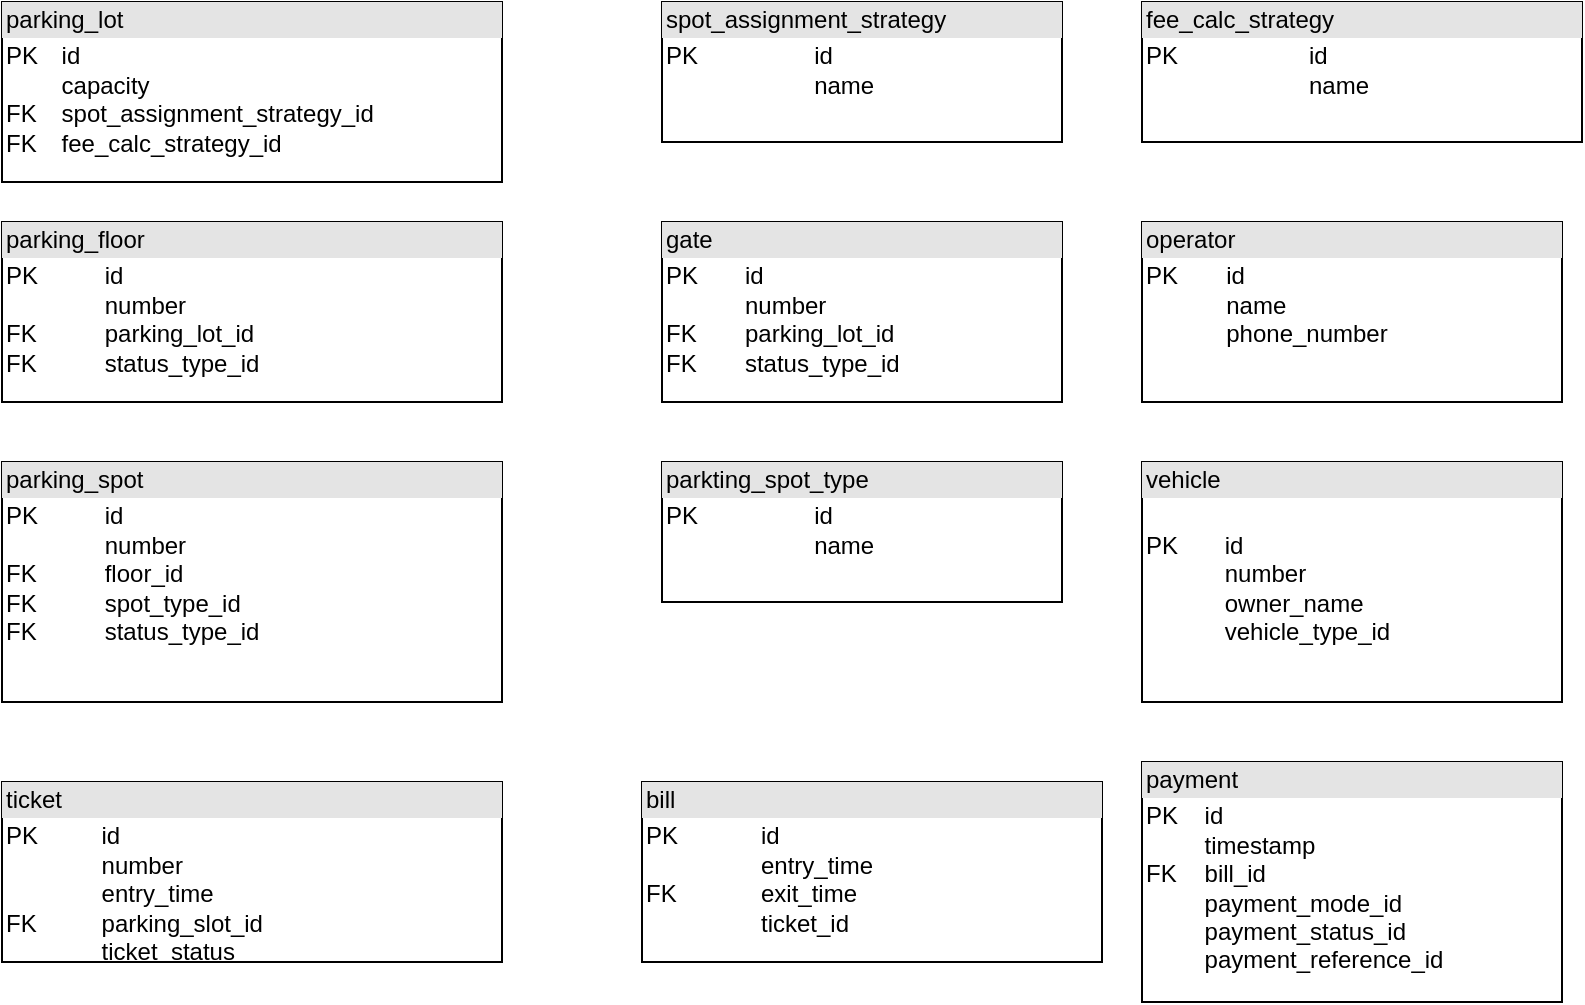 <mxfile version="23.1.1" type="device">
  <diagram name="Page-1" id="s0Cq3FbCwCDTGGkv9md5">
    <mxGraphModel dx="2261" dy="795" grid="1" gridSize="10" guides="1" tooltips="1" connect="1" arrows="1" fold="1" page="1" pageScale="1" pageWidth="827" pageHeight="1169" math="0" shadow="0">
      <root>
        <mxCell id="0" />
        <mxCell id="1" parent="0" />
        <mxCell id="mLb-JtUM6yK8Hnpxc0uU-17" value="&lt;div style=&quot;box-sizing:border-box;width:100%;background:#e4e4e4;padding:2px;&quot;&gt;parking_lot&lt;/div&gt;&lt;table style=&quot;width:100%;font-size:1em;&quot; cellpadding=&quot;2&quot; cellspacing=&quot;0&quot;&gt;&lt;tbody&gt;&lt;tr&gt;&lt;td&gt;PK&lt;br&gt;&lt;br&gt;FK&lt;br&gt;FK&lt;br&gt;&lt;br&gt;&lt;/td&gt;&lt;td&gt;id&lt;br&gt;capacity&lt;br&gt;spot_assignment_strategy_id&lt;br&gt;fee_calc_strategy_id&lt;br&gt;&lt;br&gt;&lt;/td&gt;&lt;/tr&gt;&lt;/tbody&gt;&lt;/table&gt;" style="verticalAlign=top;align=left;overflow=fill;html=1;whiteSpace=wrap;" parent="1" vertex="1">
          <mxGeometry x="-780" y="90" width="250" height="90" as="geometry" />
        </mxCell>
        <mxCell id="mLb-JtUM6yK8Hnpxc0uU-40" value="&lt;div style=&quot;box-sizing:border-box;width:100%;background:#e4e4e4;padding:2px;&quot;&gt;parking_floor&lt;/div&gt;&lt;table style=&quot;width:100%;font-size:1em;&quot; cellpadding=&quot;2&quot; cellspacing=&quot;0&quot;&gt;&lt;tbody&gt;&lt;tr&gt;&lt;td&gt;PK&lt;br&gt;&lt;br&gt;FK&lt;br&gt;FK&lt;br&gt;&lt;br&gt;&lt;/td&gt;&lt;td&gt;id&lt;br&gt;number&lt;br&gt;parking_lot_id&lt;br&gt;status_type_id&lt;br&gt;&lt;br&gt;&lt;/td&gt;&lt;/tr&gt;&lt;/tbody&gt;&lt;/table&gt;" style="verticalAlign=top;align=left;overflow=fill;html=1;whiteSpace=wrap;" parent="1" vertex="1">
          <mxGeometry x="-780" y="200" width="250" height="90" as="geometry" />
        </mxCell>
        <mxCell id="mLb-JtUM6yK8Hnpxc0uU-41" value="&lt;div style=&quot;box-sizing:border-box;width:100%;background:#e4e4e4;padding:2px;&quot;&gt;gate&lt;/div&gt;&lt;table style=&quot;width:100%;font-size:1em;&quot; cellpadding=&quot;2&quot; cellspacing=&quot;0&quot;&gt;&lt;tbody&gt;&lt;tr&gt;&lt;td&gt;PK&lt;br&gt;&lt;br&gt;FK&lt;br&gt;FK&lt;br&gt;&lt;br&gt;&lt;/td&gt;&lt;td&gt;id&lt;br&gt;number&lt;br&gt;parking_lot_id&lt;br&gt;status_type_id&lt;br&gt;&lt;br&gt;&lt;/td&gt;&lt;/tr&gt;&lt;/tbody&gt;&lt;/table&gt;" style="verticalAlign=top;align=left;overflow=fill;html=1;whiteSpace=wrap;" parent="1" vertex="1">
          <mxGeometry x="-450" y="200" width="200" height="90" as="geometry" />
        </mxCell>
        <mxCell id="mLb-JtUM6yK8Hnpxc0uU-42" value="&lt;div style=&quot;box-sizing:border-box;width:100%;background:#e4e4e4;padding:2px;&quot;&gt;parking_spot&lt;/div&gt;&lt;table style=&quot;width:100%;font-size:1em;&quot; cellpadding=&quot;2&quot; cellspacing=&quot;0&quot;&gt;&lt;tbody&gt;&lt;tr&gt;&lt;td&gt;PK&lt;br&gt;&lt;br&gt;FK&lt;br&gt;FK&lt;br&gt;FK&lt;br&gt;&lt;br&gt;&lt;/td&gt;&lt;td&gt;id&lt;br&gt;number&lt;br&gt;floor_id&lt;br&gt;spot_type_id&lt;br&gt;status_type_id&lt;br&gt;&lt;br&gt;&lt;/td&gt;&lt;/tr&gt;&lt;/tbody&gt;&lt;/table&gt;" style="verticalAlign=top;align=left;overflow=fill;html=1;whiteSpace=wrap;" parent="1" vertex="1">
          <mxGeometry x="-780" y="320" width="250" height="120" as="geometry" />
        </mxCell>
        <mxCell id="mLb-JtUM6yK8Hnpxc0uU-43" value="&lt;div style=&quot;box-sizing:border-box;width:100%;background:#e4e4e4;padding:2px;&quot;&gt;vehicle&lt;/div&gt;&lt;table style=&quot;width:100%;font-size:1em;&quot; cellpadding=&quot;2&quot; cellspacing=&quot;0&quot;&gt;&lt;tbody&gt;&lt;tr&gt;&lt;td&gt;PK&lt;br&gt;&lt;br&gt;&lt;br&gt;&lt;br&gt;&lt;br&gt;&lt;br&gt;&lt;/td&gt;&lt;td&gt;&lt;br&gt;id&lt;br&gt;number&lt;br&gt;owner_name&lt;br&gt;vehicle_type_id&lt;br&gt;&lt;br&gt;&lt;br&gt;&lt;br&gt;&lt;/td&gt;&lt;/tr&gt;&lt;/tbody&gt;&lt;/table&gt;" style="verticalAlign=top;align=left;overflow=fill;html=1;whiteSpace=wrap;" parent="1" vertex="1">
          <mxGeometry x="-210" y="320" width="210" height="120" as="geometry" />
        </mxCell>
        <mxCell id="mLb-JtUM6yK8Hnpxc0uU-44" value="&lt;div style=&quot;box-sizing:border-box;width:100%;background:#e4e4e4;padding:2px;&quot;&gt;operator&lt;/div&gt;&lt;table style=&quot;width:100%;font-size:1em;&quot; cellpadding=&quot;2&quot; cellspacing=&quot;0&quot;&gt;&lt;tbody&gt;&lt;tr&gt;&lt;td&gt;PK&lt;br&gt;&lt;br&gt;&lt;br&gt;&lt;br&gt;&lt;br&gt;&lt;/td&gt;&lt;td&gt;id&lt;br&gt;name&lt;br&gt;phone_number&lt;br&gt;&lt;br&gt;&lt;br&gt;&lt;/td&gt;&lt;/tr&gt;&lt;/tbody&gt;&lt;/table&gt;" style="verticalAlign=top;align=left;overflow=fill;html=1;whiteSpace=wrap;" parent="1" vertex="1">
          <mxGeometry x="-210" y="200" width="210" height="90" as="geometry" />
        </mxCell>
        <mxCell id="mLb-JtUM6yK8Hnpxc0uU-45" value="&lt;div style=&quot;box-sizing:border-box;width:100%;background:#e4e4e4;padding:2px;&quot;&gt;ticket&lt;/div&gt;&lt;table style=&quot;width:100%;font-size:1em;&quot; cellpadding=&quot;2&quot; cellspacing=&quot;0&quot;&gt;&lt;tbody&gt;&lt;tr&gt;&lt;td&gt;PK&lt;br&gt;&lt;br&gt;&lt;br&gt;FK&lt;br&gt;&lt;br&gt;&lt;br&gt;&lt;br&gt;&lt;/td&gt;&lt;td&gt;id&lt;br&gt;number&lt;br&gt;entry_time&lt;br&gt;parking_slot_id&lt;br&gt;ticket_status&lt;br&gt;&lt;br&gt;&lt;br&gt;&lt;/td&gt;&lt;/tr&gt;&lt;/tbody&gt;&lt;/table&gt;" style="verticalAlign=top;align=left;overflow=fill;html=1;whiteSpace=wrap;" parent="1" vertex="1">
          <mxGeometry x="-780" y="480" width="250" height="90" as="geometry" />
        </mxCell>
        <mxCell id="mLb-JtUM6yK8Hnpxc0uU-46" value="&lt;div style=&quot;box-sizing:border-box;width:100%;background:#e4e4e4;padding:2px;&quot;&gt;bill&lt;/div&gt;&lt;table style=&quot;width:100%;font-size:1em;&quot; cellpadding=&quot;2&quot; cellspacing=&quot;0&quot;&gt;&lt;tbody&gt;&lt;tr&gt;&lt;td&gt;PK&lt;br&gt;&lt;br&gt;FK&lt;br&gt;&lt;br&gt;&lt;br&gt;&lt;br&gt;&lt;/td&gt;&lt;td&gt;id&lt;br&gt;entry_time&lt;br&gt;exit_time&lt;br&gt;ticket_id&lt;br&gt;&lt;br&gt;&lt;br&gt;&lt;/td&gt;&lt;/tr&gt;&lt;/tbody&gt;&lt;/table&gt;" style="verticalAlign=top;align=left;overflow=fill;html=1;whiteSpace=wrap;" parent="1" vertex="1">
          <mxGeometry x="-460" y="480" width="230" height="90" as="geometry" />
        </mxCell>
        <mxCell id="mLb-JtUM6yK8Hnpxc0uU-47" value="&lt;div style=&quot;box-sizing:border-box;width:100%;background:#e4e4e4;padding:2px;&quot;&gt;payment&lt;/div&gt;&lt;table style=&quot;width:100%;font-size:1em;&quot; cellpadding=&quot;2&quot; cellspacing=&quot;0&quot;&gt;&lt;tbody&gt;&lt;tr&gt;&lt;td&gt;PK&lt;br&gt;&lt;br&gt;FK&lt;br&gt;&lt;br&gt;&lt;br&gt;&lt;br&gt;&lt;br&gt;&lt;br&gt;&lt;br&gt;&lt;/td&gt;&lt;td&gt;id&lt;br&gt;timestamp&lt;br&gt;bill_id&lt;br&gt;payment_mode_id&lt;br&gt;payment_status_id&lt;br&gt;payment_reference_id&lt;br&gt;&lt;br&gt;&lt;br&gt;&lt;br&gt;&lt;/td&gt;&lt;/tr&gt;&lt;/tbody&gt;&lt;/table&gt;" style="verticalAlign=top;align=left;overflow=fill;html=1;whiteSpace=wrap;" parent="1" vertex="1">
          <mxGeometry x="-210" y="470" width="210" height="120" as="geometry" />
        </mxCell>
        <mxCell id="mLb-JtUM6yK8Hnpxc0uU-49" value="&lt;div style=&quot;box-sizing:border-box;width:100%;background:#e4e4e4;padding:2px;&quot;&gt;spot_assignment_strategy&lt;/div&gt;&lt;table style=&quot;width:100%;font-size:1em;&quot; cellpadding=&quot;2&quot; cellspacing=&quot;0&quot;&gt;&lt;tbody&gt;&lt;tr&gt;&lt;td&gt;PK&lt;br&gt;&lt;br&gt;&lt;br&gt;&lt;/td&gt;&lt;td&gt;id&lt;br&gt;name&lt;br&gt;&lt;br&gt;&lt;/td&gt;&lt;/tr&gt;&lt;/tbody&gt;&lt;/table&gt;" style="verticalAlign=top;align=left;overflow=fill;html=1;whiteSpace=wrap;" parent="1" vertex="1">
          <mxGeometry x="-450" y="90" width="200" height="70" as="geometry" />
        </mxCell>
        <mxCell id="mLb-JtUM6yK8Hnpxc0uU-50" value="&lt;div style=&quot;box-sizing:border-box;width:100%;background:#e4e4e4;padding:2px;&quot;&gt;fee_calc_strategy&lt;/div&gt;&lt;table style=&quot;width:100%;font-size:1em;&quot; cellpadding=&quot;2&quot; cellspacing=&quot;0&quot;&gt;&lt;tbody&gt;&lt;tr&gt;&lt;td&gt;PK&lt;br&gt;&lt;br&gt;&lt;br&gt;&lt;/td&gt;&lt;td&gt;id&lt;br&gt;name&lt;br&gt;&lt;br&gt;&lt;/td&gt;&lt;/tr&gt;&lt;/tbody&gt;&lt;/table&gt;" style="verticalAlign=top;align=left;overflow=fill;html=1;whiteSpace=wrap;" parent="1" vertex="1">
          <mxGeometry x="-210" y="90" width="220" height="70" as="geometry" />
        </mxCell>
        <mxCell id="mLb-JtUM6yK8Hnpxc0uU-51" value="&lt;div style=&quot;box-sizing:border-box;width:100%;background:#e4e4e4;padding:2px;&quot;&gt;parkting_spot_type&lt;/div&gt;&lt;table style=&quot;width:100%;font-size:1em;&quot; cellpadding=&quot;2&quot; cellspacing=&quot;0&quot;&gt;&lt;tbody&gt;&lt;tr&gt;&lt;td&gt;PK&lt;br&gt;&lt;br&gt;&lt;br&gt;&lt;/td&gt;&lt;td&gt;id&lt;br&gt;name&lt;br&gt;&lt;br&gt;&lt;/td&gt;&lt;/tr&gt;&lt;/tbody&gt;&lt;/table&gt;" style="verticalAlign=top;align=left;overflow=fill;html=1;whiteSpace=wrap;" parent="1" vertex="1">
          <mxGeometry x="-450" y="320" width="200" height="70" as="geometry" />
        </mxCell>
      </root>
    </mxGraphModel>
  </diagram>
</mxfile>
